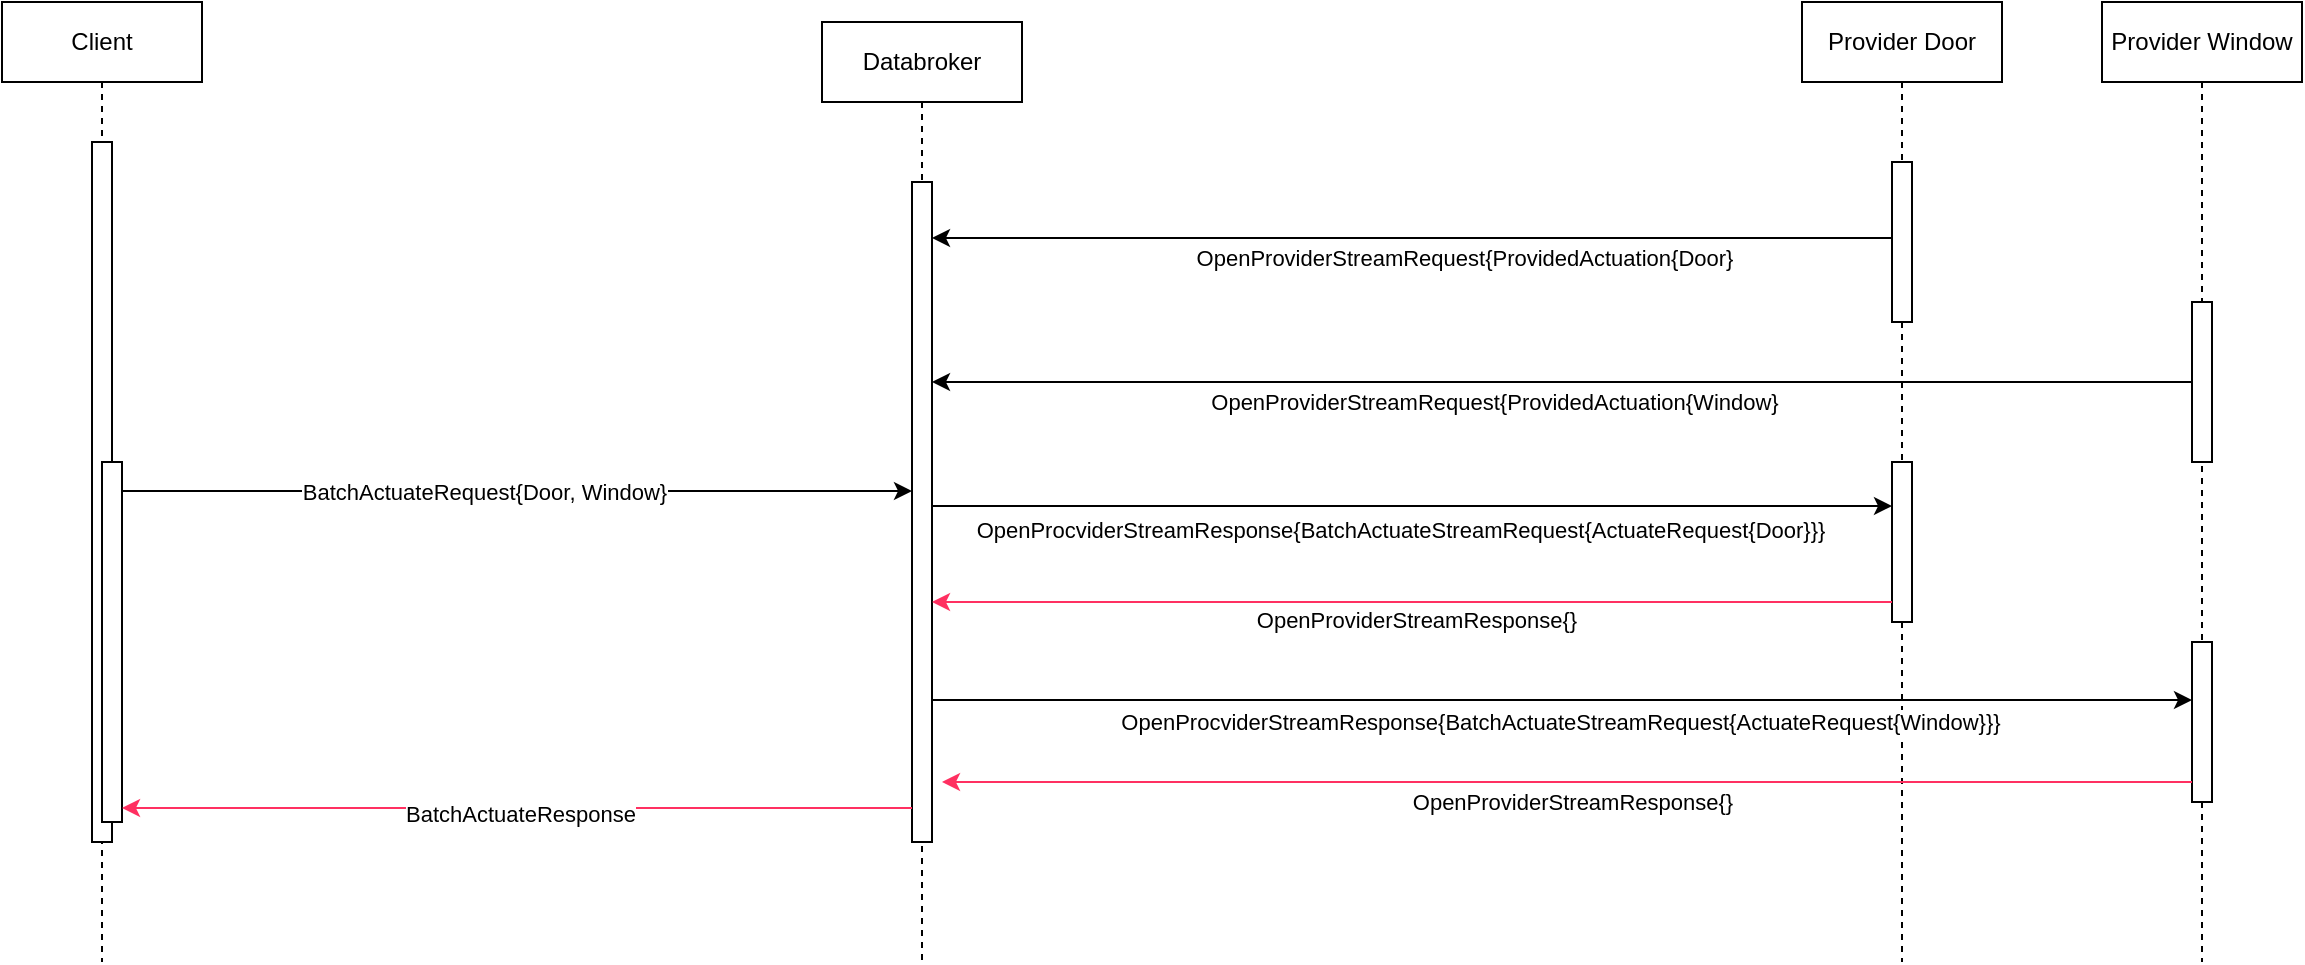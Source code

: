 <mxfile version="24.7.14">
  <diagram name="Page-1" id="2YBvvXClWsGukQMizWep">
    <mxGraphModel dx="1362" dy="793" grid="1" gridSize="10" guides="1" tooltips="1" connect="1" arrows="1" fold="1" page="1" pageScale="1" pageWidth="850" pageHeight="1100" math="0" shadow="0">
      <root>
        <mxCell id="0" />
        <mxCell id="1" parent="0" />
        <mxCell id="aM9ryv3xv72pqoxQDRHE-1" value="Client" style="shape=umlLifeline;perimeter=lifelinePerimeter;whiteSpace=wrap;html=1;container=0;dropTarget=0;collapsible=0;recursiveResize=0;outlineConnect=0;portConstraint=eastwest;newEdgeStyle={&quot;edgeStyle&quot;:&quot;elbowEdgeStyle&quot;,&quot;elbow&quot;:&quot;vertical&quot;,&quot;curved&quot;:0,&quot;rounded&quot;:0};" parent="1" vertex="1">
          <mxGeometry x="40" y="40" width="100" height="480" as="geometry" />
        </mxCell>
        <mxCell id="aM9ryv3xv72pqoxQDRHE-2" value="" style="html=1;points=[];perimeter=orthogonalPerimeter;outlineConnect=0;targetShapes=umlLifeline;portConstraint=eastwest;newEdgeStyle={&quot;edgeStyle&quot;:&quot;elbowEdgeStyle&quot;,&quot;elbow&quot;:&quot;vertical&quot;,&quot;curved&quot;:0,&quot;rounded&quot;:0};" parent="aM9ryv3xv72pqoxQDRHE-1" vertex="1">
          <mxGeometry x="45" y="70" width="10" height="350" as="geometry" />
        </mxCell>
        <mxCell id="aM9ryv3xv72pqoxQDRHE-4" value="" style="html=1;points=[];perimeter=orthogonalPerimeter;outlineConnect=0;targetShapes=umlLifeline;portConstraint=eastwest;newEdgeStyle={&quot;edgeStyle&quot;:&quot;elbowEdgeStyle&quot;,&quot;elbow&quot;:&quot;vertical&quot;,&quot;curved&quot;:0,&quot;rounded&quot;:0};" parent="aM9ryv3xv72pqoxQDRHE-1" vertex="1">
          <mxGeometry x="50" y="230" width="10" height="180" as="geometry" />
        </mxCell>
        <mxCell id="aM9ryv3xv72pqoxQDRHE-5" value="Databroker" style="shape=umlLifeline;perimeter=lifelinePerimeter;whiteSpace=wrap;html=1;container=0;dropTarget=0;collapsible=0;recursiveResize=0;outlineConnect=0;portConstraint=eastwest;newEdgeStyle={&quot;edgeStyle&quot;:&quot;elbowEdgeStyle&quot;,&quot;elbow&quot;:&quot;vertical&quot;,&quot;curved&quot;:0,&quot;rounded&quot;:0};" parent="1" vertex="1">
          <mxGeometry x="450" y="50" width="100" height="470" as="geometry" />
        </mxCell>
        <mxCell id="aM9ryv3xv72pqoxQDRHE-6" value="" style="html=1;points=[];perimeter=orthogonalPerimeter;outlineConnect=0;targetShapes=umlLifeline;portConstraint=eastwest;newEdgeStyle={&quot;edgeStyle&quot;:&quot;elbowEdgeStyle&quot;,&quot;elbow&quot;:&quot;vertical&quot;,&quot;curved&quot;:0,&quot;rounded&quot;:0};" parent="aM9ryv3xv72pqoxQDRHE-5" vertex="1">
          <mxGeometry x="45" y="80" width="10" height="330" as="geometry" />
        </mxCell>
        <mxCell id="3oA61cAS3ZHTnNg4RJbP-1" value="Provider Door" style="shape=umlLifeline;perimeter=lifelinePerimeter;whiteSpace=wrap;html=1;container=0;dropTarget=0;collapsible=0;recursiveResize=0;outlineConnect=0;portConstraint=eastwest;newEdgeStyle={&quot;edgeStyle&quot;:&quot;elbowEdgeStyle&quot;,&quot;elbow&quot;:&quot;vertical&quot;,&quot;curved&quot;:0,&quot;rounded&quot;:0};" vertex="1" parent="1">
          <mxGeometry x="940" y="40" width="100" height="480" as="geometry" />
        </mxCell>
        <mxCell id="3oA61cAS3ZHTnNg4RJbP-2" value="" style="html=1;points=[];perimeter=orthogonalPerimeter;outlineConnect=0;targetShapes=umlLifeline;portConstraint=eastwest;newEdgeStyle={&quot;edgeStyle&quot;:&quot;elbowEdgeStyle&quot;,&quot;elbow&quot;:&quot;vertical&quot;,&quot;curved&quot;:0,&quot;rounded&quot;:0};" vertex="1" parent="3oA61cAS3ZHTnNg4RJbP-1">
          <mxGeometry x="45" y="80" width="10" height="80" as="geometry" />
        </mxCell>
        <mxCell id="3oA61cAS3ZHTnNg4RJbP-28" value="" style="html=1;points=[];perimeter=orthogonalPerimeter;outlineConnect=0;targetShapes=umlLifeline;portConstraint=eastwest;newEdgeStyle={&quot;edgeStyle&quot;:&quot;elbowEdgeStyle&quot;,&quot;elbow&quot;:&quot;vertical&quot;,&quot;curved&quot;:0,&quot;rounded&quot;:0};" vertex="1" parent="3oA61cAS3ZHTnNg4RJbP-1">
          <mxGeometry x="45" y="230" width="10" height="80" as="geometry" />
        </mxCell>
        <mxCell id="3oA61cAS3ZHTnNg4RJbP-3" value="" style="endArrow=classic;html=1;rounded=0;" edge="1" parent="1">
          <mxGeometry width="50" height="50" relative="1" as="geometry">
            <mxPoint x="985" y="158" as="sourcePoint" />
            <mxPoint x="505" y="158" as="targetPoint" />
          </mxGeometry>
        </mxCell>
        <mxCell id="3oA61cAS3ZHTnNg4RJbP-4" value="OpenProviderStreamRequest{ProvidedActuation{Door}" style="edgeLabel;html=1;align=center;verticalAlign=middle;resizable=0;points=[];" vertex="1" connectable="0" parent="3oA61cAS3ZHTnNg4RJbP-3">
          <mxGeometry x="-0.125" y="4" relative="1" as="geometry">
            <mxPoint x="-4" y="6" as="offset" />
          </mxGeometry>
        </mxCell>
        <mxCell id="3oA61cAS3ZHTnNg4RJbP-5" value="" style="endArrow=classic;html=1;rounded=0;" edge="1" parent="1">
          <mxGeometry width="50" height="50" relative="1" as="geometry">
            <mxPoint x="100" y="284.5" as="sourcePoint" />
            <mxPoint x="495" y="284.5" as="targetPoint" />
          </mxGeometry>
        </mxCell>
        <mxCell id="3oA61cAS3ZHTnNg4RJbP-6" value="BatchActuateRequest{Door, Window}" style="edgeLabel;html=1;align=center;verticalAlign=middle;resizable=0;points=[];" vertex="1" connectable="0" parent="3oA61cAS3ZHTnNg4RJbP-5">
          <mxGeometry x="-0.087" relative="1" as="geometry">
            <mxPoint as="offset" />
          </mxGeometry>
        </mxCell>
        <mxCell id="3oA61cAS3ZHTnNg4RJbP-7" value="" style="endArrow=classic;html=1;rounded=0;" edge="1" parent="1">
          <mxGeometry width="50" height="50" relative="1" as="geometry">
            <mxPoint x="505" y="292" as="sourcePoint" />
            <mxPoint x="985" y="292" as="targetPoint" />
          </mxGeometry>
        </mxCell>
        <mxCell id="3oA61cAS3ZHTnNg4RJbP-8" value="OpenProcviderStreamResponse{BatchActuateStreamRequest{ActuateRequest{Door}}}" style="edgeLabel;html=1;align=center;verticalAlign=middle;resizable=0;points=[];" vertex="1" connectable="0" parent="3oA61cAS3ZHTnNg4RJbP-7">
          <mxGeometry x="-0.087" relative="1" as="geometry">
            <mxPoint x="15" y="12" as="offset" />
          </mxGeometry>
        </mxCell>
        <mxCell id="3oA61cAS3ZHTnNg4RJbP-11" value="" style="endArrow=classic;html=1;rounded=0;strokeColor=#FF3061;" edge="1" parent="1">
          <mxGeometry width="50" height="50" relative="1" as="geometry">
            <mxPoint x="495" y="443" as="sourcePoint" />
            <mxPoint x="100" y="443" as="targetPoint" />
          </mxGeometry>
        </mxCell>
        <mxCell id="3oA61cAS3ZHTnNg4RJbP-12" value="BatchActuateResponse" style="edgeLabel;html=1;align=center;verticalAlign=middle;resizable=0;points=[];" vertex="1" connectable="0" parent="3oA61cAS3ZHTnNg4RJbP-11">
          <mxGeometry x="-0.006" y="3" relative="1" as="geometry">
            <mxPoint as="offset" />
          </mxGeometry>
        </mxCell>
        <mxCell id="3oA61cAS3ZHTnNg4RJbP-22" value="Provider Window" style="shape=umlLifeline;perimeter=lifelinePerimeter;whiteSpace=wrap;html=1;container=0;dropTarget=0;collapsible=0;recursiveResize=0;outlineConnect=0;portConstraint=eastwest;newEdgeStyle={&quot;edgeStyle&quot;:&quot;elbowEdgeStyle&quot;,&quot;elbow&quot;:&quot;vertical&quot;,&quot;curved&quot;:0,&quot;rounded&quot;:0};" vertex="1" parent="1">
          <mxGeometry x="1090" y="40" width="100" height="480" as="geometry" />
        </mxCell>
        <mxCell id="3oA61cAS3ZHTnNg4RJbP-23" value="" style="html=1;points=[];perimeter=orthogonalPerimeter;outlineConnect=0;targetShapes=umlLifeline;portConstraint=eastwest;newEdgeStyle={&quot;edgeStyle&quot;:&quot;elbowEdgeStyle&quot;,&quot;elbow&quot;:&quot;vertical&quot;,&quot;curved&quot;:0,&quot;rounded&quot;:0};" vertex="1" parent="3oA61cAS3ZHTnNg4RJbP-22">
          <mxGeometry x="45" y="150" width="10" height="80" as="geometry" />
        </mxCell>
        <mxCell id="3oA61cAS3ZHTnNg4RJbP-29" value="" style="html=1;points=[];perimeter=orthogonalPerimeter;outlineConnect=0;targetShapes=umlLifeline;portConstraint=eastwest;newEdgeStyle={&quot;edgeStyle&quot;:&quot;elbowEdgeStyle&quot;,&quot;elbow&quot;:&quot;vertical&quot;,&quot;curved&quot;:0,&quot;rounded&quot;:0};" vertex="1" parent="3oA61cAS3ZHTnNg4RJbP-22">
          <mxGeometry x="45" y="320" width="10" height="80" as="geometry" />
        </mxCell>
        <mxCell id="3oA61cAS3ZHTnNg4RJbP-24" value="" style="endArrow=classic;html=1;rounded=0;" edge="1" parent="1" source="3oA61cAS3ZHTnNg4RJbP-23" target="aM9ryv3xv72pqoxQDRHE-6">
          <mxGeometry width="50" height="50" relative="1" as="geometry">
            <mxPoint x="1139.5" y="214.5" as="sourcePoint" />
            <mxPoint x="499.5" y="214.5" as="targetPoint" />
          </mxGeometry>
        </mxCell>
        <mxCell id="3oA61cAS3ZHTnNg4RJbP-25" value="OpenProviderStreamRequest{ProvidedActuation{Window}" style="edgeLabel;html=1;align=center;verticalAlign=middle;resizable=0;points=[];" vertex="1" connectable="0" parent="3oA61cAS3ZHTnNg4RJbP-24">
          <mxGeometry x="-0.125" y="4" relative="1" as="geometry">
            <mxPoint x="-74" y="6" as="offset" />
          </mxGeometry>
        </mxCell>
        <mxCell id="3oA61cAS3ZHTnNg4RJbP-26" value="" style="endArrow=classic;html=1;rounded=0;" edge="1" parent="1" source="aM9ryv3xv72pqoxQDRHE-6">
          <mxGeometry width="50" height="50" relative="1" as="geometry">
            <mxPoint x="499.5" y="389" as="sourcePoint" />
            <mxPoint x="1135" y="389" as="targetPoint" />
          </mxGeometry>
        </mxCell>
        <mxCell id="3oA61cAS3ZHTnNg4RJbP-27" value="OpenProcviderStreamResponse{BatchActuateStreamRequest{ActuateRequest{Window}}}" style="edgeLabel;html=1;align=center;verticalAlign=middle;resizable=0;points=[];" vertex="1" connectable="0" parent="3oA61cAS3ZHTnNg4RJbP-26">
          <mxGeometry x="-0.087" relative="1" as="geometry">
            <mxPoint x="26" y="11" as="offset" />
          </mxGeometry>
        </mxCell>
        <mxCell id="3oA61cAS3ZHTnNg4RJbP-30" value="" style="endArrow=classic;html=1;rounded=0;strokeColor=#FF3061;" edge="1" parent="1" source="3oA61cAS3ZHTnNg4RJbP-29">
          <mxGeometry width="50" height="50" relative="1" as="geometry">
            <mxPoint x="905" y="430" as="sourcePoint" />
            <mxPoint x="510" y="430" as="targetPoint" />
          </mxGeometry>
        </mxCell>
        <mxCell id="3oA61cAS3ZHTnNg4RJbP-31" value="OpenProviderStreamResponse{}" style="edgeLabel;html=1;align=center;verticalAlign=middle;resizable=0;points=[];" vertex="1" connectable="0" parent="3oA61cAS3ZHTnNg4RJbP-30">
          <mxGeometry x="-0.006" y="3" relative="1" as="geometry">
            <mxPoint y="7" as="offset" />
          </mxGeometry>
        </mxCell>
        <mxCell id="3oA61cAS3ZHTnNg4RJbP-32" value="" style="endArrow=classic;html=1;rounded=0;strokeColor=#FF3061;" edge="1" parent="1" target="aM9ryv3xv72pqoxQDRHE-6">
          <mxGeometry width="50" height="50" relative="1" as="geometry">
            <mxPoint x="985" y="340" as="sourcePoint" />
            <mxPoint x="360" y="340" as="targetPoint" />
          </mxGeometry>
        </mxCell>
        <mxCell id="3oA61cAS3ZHTnNg4RJbP-33" value="OpenProviderStreamResponse{}" style="edgeLabel;html=1;align=center;verticalAlign=middle;resizable=0;points=[];" vertex="1" connectable="0" parent="3oA61cAS3ZHTnNg4RJbP-32">
          <mxGeometry x="-0.006" y="3" relative="1" as="geometry">
            <mxPoint y="6" as="offset" />
          </mxGeometry>
        </mxCell>
      </root>
    </mxGraphModel>
  </diagram>
</mxfile>
